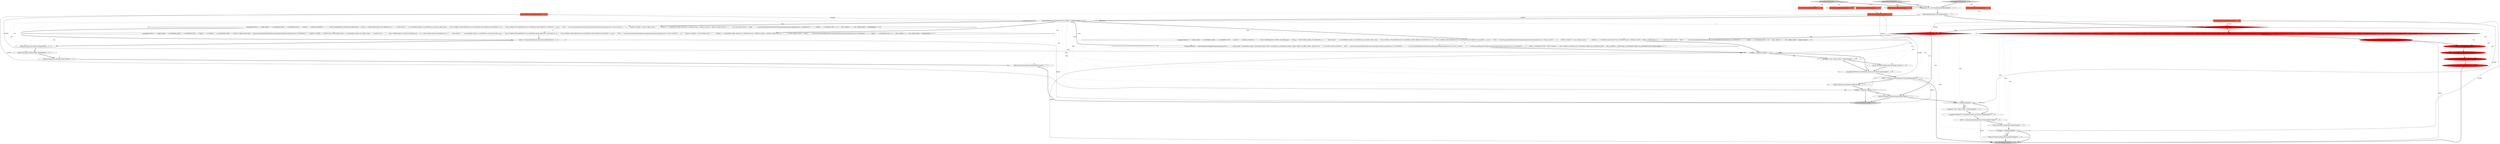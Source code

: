 digraph {
16 [style = filled, label = "dbStat = session.prepareStatement(sql.toString())@@@7@@@['1', '0', '1']", fillcolor = white, shape = ellipse image = "AAA0AAABBB1BBB"];
20 [style = filled, label = "prepareObjectsStatement['1', '0', '0']", fillcolor = lightgray, shape = diamond image = "AAA0AAABBB1BBB"];
5 [style = filled, label = "OracleTableBase forTable@@@2@@@['1', '0', '0']", fillcolor = tomato, shape = box image = "AAA0AAABBB1BBB"];
29 [style = filled, label = "JDBCSession session@@@2@@@['0', '1', '0']", fillcolor = tomato, shape = box image = "AAA0AAABBB2BBB"];
24 [style = filled, label = "dbStat = session.prepareStatement(sql.toString())@@@27@@@['0', '1', '0']", fillcolor = white, shape = ellipse image = "AAA0AAABBB2BBB"];
30 [style = filled, label = "dbStat.setString(2,forTable.getName())@@@30@@@['0', '1', '0']", fillcolor = white, shape = ellipse image = "AAA0AAABBB2BBB"];
31 [style = filled, label = "dbStat.setString(1,this.getName())@@@28@@@['0', '1', '0']", fillcolor = white, shape = ellipse image = "AAA0AAABBB2BBB"];
12 [style = filled, label = "dbStat.setString(4,forTable.getName())@@@11@@@['1', '0', '1']", fillcolor = white, shape = ellipse image = "AAA0AAABBB1BBB"];
13 [style = filled, label = "sql.append(\" AND c.TABLE_NAME=?\")@@@16@@@['1', '1', '1']", fillcolor = white, shape = ellipse image = "AAA0AAABBB1BBB"];
27 [style = filled, label = "dbStat.setString(1,this.getName())@@@8@@@['0', '1', '0']", fillcolor = red, shape = ellipse image = "AAA1AAABBB2BBB"];
37 [style = filled, label = "sql.append(\"SELECT\" + \" c.TABLE_NAME,\" + \" c.CONSTRAINT_NAME,\" + \" c.CONSTRAINT_TYPE,\" + \" c.STATUS,\" + \" c.SEARCH_CONDITION,\" + \" (\" + \" SELECT LISTAGG(COLUMN_NAME || ':' || POSITION,',') WITHIN GROUP (ORDER BY \"POSITION\") \" + \" FROM ALL_CONS_COLUMNS col\" + \" WHERE col.OWNER =? AND col.TABLE_NAME = ? AND col.CONSTRAINT_NAME = c.CONSTRAINT_NAME GROUP BY CONSTRAINT_NAME \" + \" ) COLUMN_NAMES_NUMS\" + \"FROM\" + \" \" + OracleUtils.getAdminAllViewPrefix(session.getProgressMonitor(),getDataSource(),\"CONSTRAINTS\") + \" c\" + \"WHERE\" + \" c.CONSTRAINT_TYPE <> 'R'\" + \" AND c.OWNER = ?\" + \" AND c.TABLE_NAME = ?\")@@@6@@@['0', '1', '0']", fillcolor = red, shape = ellipse image = "AAA1AAABBB2BBB"];
42 [style = filled, label = "prepareObjectsStatement['0', '0', '1']", fillcolor = lightgray, shape = diamond image = "AAA0AAABBB3BBB"];
19 [style = filled, label = "forTable != null@@@15@@@['1', '1', '1']", fillcolor = white, shape = diamond image = "AAA0AAABBB1BBB"];
44 [style = filled, label = "OracleSchema owner@@@2@@@['0', '0', '1']", fillcolor = tomato, shape = box image = "AAA0AAABBB3BBB"];
17 [style = filled, label = "OracleSchema owner@@@2@@@['1', '1', '0']", fillcolor = tomato, shape = box image = "AAA0AAABBB1BBB"];
26 [style = filled, label = "dbStat.setString(2,forTable.getName())@@@17@@@['0', '1', '0']", fillcolor = white, shape = ellipse image = "AAA0AAABBB2BBB"];
34 [style = filled, label = "prepareObjectsStatement['0', '1', '0']", fillcolor = lightgray, shape = diamond image = "AAA0AAABBB2BBB"];
36 [style = filled, label = "sql.append(\"ORDER BY c.CONSTRAINT_NAME,col.POSITION\")@@@26@@@['0', '1', '0']", fillcolor = white, shape = ellipse image = "AAA0AAABBB2BBB"];
46 [style = filled, label = "sql.append(\"SELECT \" + \" c.TABLE_NAME,\" + \" c.CONSTRAINT_NAME,\" + \" c.CONSTRAINT_TYPE,\" + \" c.STATUS,\" + \" c.R_OWNER,\" + \" c.R_CONSTRAINT_NAME,\" + \" (SELECT rc.TABLE_NAME FROM \" + OracleUtils.getAdminAllViewPrefix(session.getProgressMonitor(),getDataSource(),\"CONSTRAINTS\") + \" rc WHERE rc.OWNER = c.r_OWNER AND rc.CONSTRAINT_NAME = c.R_CONSTRAINT_NAME) AS R_TABLE_NAME,\" + \" c.DELETE_RULE,\" + \" (\" + \" SELECT LTRIM(MAX(SYS_CONNECT_BY_PATH(cname || ':' || p,',')) KEEP (DENSE_RANK LAST ORDER BY curr),',') \" + \" FROM (SELECT \" + \" col.CONSTRAINT_NAME cn,col.POSITION p,col.COLUMN_NAME cname,\" + \" ROW_NUMBER() OVER (PARTITION BY col.CONSTRAINT_NAME ORDER BY col.POSITION) AS curr,\" + \" ROW_NUMBER() OVER (PARTITION BY col.CONSTRAINT_NAME ORDER BY col.POSITION) -1 AS prev\" + \" FROM \" + OracleUtils.getAdminAllViewPrefix(session.getProgressMonitor(),getDataSource(),\"CONS_COLUMNS\") + \" col \" + \" WHERE col.OWNER =? AND col.TABLE_NAME = ? \" + \" ) WHERE cn = c.CONSTRAINT_NAME GROUP BY cn CONNECT BY prev = PRIOR curr AND cn = PRIOR cn START WITH curr = 1 \" + \" ) COLUMN_NAMES_NUMS\" + \"FROM\" + \" \" + OracleUtils.getAdminAllViewPrefix(session.getProgressMonitor(),getDataSource(),\"CONSTRAINTS\") + \" c\" + \"WHERE\" + \" c.CONSTRAINT_TYPE = 'R'\" + \" AND c.OWNER = ?\" + \" AND c.TABLE_NAME = ?\")@@@6@@@['0', '0', '1']", fillcolor = white, shape = ellipse image = "AAA0AAABBB3BBB"];
41 [style = filled, label = "owner.getDataSource().isAtLeastV10() && forTable != null@@@13@@@['0', '1', '0']", fillcolor = red, shape = diamond image = "AAA1AAABBB2BBB"];
39 [style = filled, label = "owner.getDataSource().isAtLeastV11() && forTable != null@@@5@@@['0', '1', '0']", fillcolor = red, shape = diamond image = "AAA1AAABBB2BBB"];
47 [style = filled, label = "sql.append(\"SELECT \" + OracleUtils.getSysCatalogHint(owner.getDataSource()) + \" \" + \"c.TABLE_NAME, c.CONSTRAINT_NAME,c.CONSTRAINT_TYPE,c.STATUS,c.R_OWNER,c.R_CONSTRAINT_NAME,rc.TABLE_NAME as R_TABLE_NAME,c.DELETE_RULE, \" + \"col.COLUMN_NAME,col.POSITION\" + \"FROM \" + OracleUtils.getAdminAllViewPrefix(session.getProgressMonitor(),getDataSource(),\"CONSTRAINTS\") + \" c, \" + OracleUtils.getAdminAllViewPrefix(session.getProgressMonitor(),getDataSource(),\"CONS_COLUMNS\") + \" col, \" + OracleUtils.getAdminAllViewPrefix(session.getProgressMonitor(),getDataSource(),\"CONSTRAINTS\") + \" rc\" + \"WHERE c.CONSTRAINT_TYPE='R' AND c.OWNER=?\" + \"AND c.OWNER=col.OWNER AND c.CONSTRAINT_NAME=col.CONSTRAINT_NAME\" + \"AND rc.OWNER=c.r_OWNER AND rc.CONSTRAINT_NAME=c.R_CONSTRAINT_NAME\")@@@14@@@['0', '0', '1']", fillcolor = white, shape = ellipse image = "AAA0AAABBB3BBB"];
14 [style = filled, label = "return dbStat@@@25@@@['1', '0', '1']", fillcolor = lightgray, shape = ellipse image = "AAA0AAABBB1BBB"];
4 [style = filled, label = "dbStat.setString(2,forTable.getName())@@@22@@@['1', '1', '1']", fillcolor = white, shape = ellipse image = "AAA0AAABBB1BBB"];
11 [style = filled, label = "JDBCPreparedStatement dbStat@@@4@@@['1', '1', '1']", fillcolor = white, shape = ellipse image = "AAA0AAABBB1BBB"];
0 [style = filled, label = "sql.append(\"SELECT\" + \" c.TABLE_NAME,\" + \" c.CONSTRAINT_NAME,\" + \" c.CONSTRAINT_TYPE,\" + \" c.STATUS,\" + \" c.SEARCH_CONDITION,\" + \" (\" + \" SELECT LTRIM(MAX(SYS_CONNECT_BY_PATH(cname || ':' || NVL(p,1),',')) KEEP (DENSE_RANK LAST ORDER BY curr),',') \" + \" FROM (SELECT \" + \" col.CONSTRAINT_NAME cn,col.POSITION p,col.COLUMN_NAME cname,\" + \" ROW_NUMBER() OVER (PARTITION BY col.CONSTRAINT_NAME ORDER BY col.POSITION) AS curr,\" + \" ROW_NUMBER() OVER (PARTITION BY col.CONSTRAINT_NAME ORDER BY col.POSITION) -1 AS prev\" + \" FROM \" + OracleUtils.getAdminAllViewPrefix(session.getProgressMonitor(),getDataSource(),\"CONS_COLUMNS\") + \" col \" + \" WHERE col.OWNER =? AND col.TABLE_NAME = ? \" + \" ) WHERE cn = c.CONSTRAINT_NAME GROUP BY cn CONNECT BY prev = PRIOR curr AND cn = PRIOR cn START WITH curr = 1 \" + \" ) COLUMN_NAMES_NUMS\" + \"FROM\" + \" \" + OracleUtils.getAdminAllViewPrefix(session.getProgressMonitor(),getDataSource(),\"CONSTRAINTS\") + \" c\" + \"WHERE\" + \" c.CONSTRAINT_TYPE <> 'R'\" + \" AND c.OWNER = ?\" + \" AND c.TABLE_NAME = ?\")@@@6@@@['1', '0', '0']", fillcolor = white, shape = ellipse image = "AAA0AAABBB1BBB"];
18 [style = filled, label = "owner.getDataSource().isAtLeastV10() && forTable != null@@@5@@@['1', '0', '1']", fillcolor = white, shape = diamond image = "AAA0AAABBB1BBB"];
45 [style = filled, label = "OracleTable forTable@@@2@@@['0', '0', '1']", fillcolor = tomato, shape = box image = "AAA0AAABBB3BBB"];
22 [style = filled, label = "forTable != null@@@23@@@['0', '1', '0']", fillcolor = white, shape = diamond image = "AAA0AAABBB2BBB"];
3 [style = filled, label = "dbStat.setString(1,this.getName())@@@8@@@['1', '0', '1']", fillcolor = white, shape = ellipse image = "AAA0AAABBB1BBB"];
38 [style = filled, label = "dbStat = session.prepareStatement(sql.toString())@@@7@@@['0', '1', '0']", fillcolor = red, shape = ellipse image = "AAA1AAABBB2BBB"];
35 [style = filled, label = "return dbStat@@@33@@@['0', '1', '0']", fillcolor = lightgray, shape = ellipse image = "AAA0AAABBB2BBB"];
7 [style = filled, label = "forTable != null@@@21@@@['1', '0', '1']", fillcolor = white, shape = diamond image = "AAA0AAABBB1BBB"];
43 [style = filled, label = "JDBCSession session@@@2@@@['0', '0', '1']", fillcolor = tomato, shape = box image = "AAA0AAABBB3BBB"];
32 [style = filled, label = "forTable != null@@@29@@@['0', '1', '0']", fillcolor = white, shape = diamond image = "AAA0AAABBB2BBB"];
25 [style = filled, label = "sql.append(\" AND c.TABLE_NAME=?\")@@@24@@@['0', '1', '0']", fillcolor = white, shape = ellipse image = "AAA0AAABBB2BBB"];
10 [style = filled, label = "JDBCSession session@@@2@@@['1', '0', '0']", fillcolor = tomato, shape = box image = "AAA0AAABBB1BBB"];
28 [style = filled, label = "dbStat.setString(3,this.getName())@@@10@@@['0', '1', '0']", fillcolor = red, shape = ellipse image = "AAA1AAABBB2BBB"];
40 [style = filled, label = "dbStat.setString(2,forTable.getName())@@@9@@@['0', '1', '0']", fillcolor = red, shape = ellipse image = "AAA1AAABBB2BBB"];
6 [style = filled, label = "dbStat.setString(3,this.getName())@@@10@@@['1', '0', '1']", fillcolor = white, shape = ellipse image = "AAA0AAABBB1BBB"];
15 [style = filled, label = "dbStat = session.prepareStatement(sql.toString())@@@19@@@['1', '1', '1']", fillcolor = white, shape = ellipse image = "AAA0AAABBB1BBB"];
23 [style = filled, label = "OracleTableBase forTable@@@2@@@['0', '1', '0']", fillcolor = tomato, shape = box image = "AAA0AAABBB2BBB"];
2 [style = filled, label = "dbStat.setString(2,forTable.getName())@@@9@@@['1', '0', '1']", fillcolor = white, shape = ellipse image = "AAA0AAABBB1BBB"];
9 [style = filled, label = "sql.append(\"ORDER BY c.CONSTRAINT_NAME,col.POSITION\")@@@18@@@['1', '1', '1']", fillcolor = white, shape = ellipse image = "AAA0AAABBB1BBB"];
21 [style = filled, label = "sql.append(\"SELECT\" + \" c.TABLE_NAME,\" + \" c.CONSTRAINT_NAME,\" + \" c.CONSTRAINT_TYPE,\" + \" c.STATUS,\" + \" c.SEARCH_CONDITION,\" + \" (\" + \" SELECT LTRIM(MAX(SYS_CONNECT_BY_PATH(cname || ':' || NVL(p,1),',')) KEEP (DENSE_RANK LAST ORDER BY curr),',') \" + \" FROM (SELECT \" + \" col.CONSTRAINT_NAME cn,col.POSITION p,col.COLUMN_NAME cname,\" + \" ROW_NUMBER() OVER (PARTITION BY col.CONSTRAINT_NAME ORDER BY col.POSITION) AS curr,\" + \" ROW_NUMBER() OVER (PARTITION BY col.CONSTRAINT_NAME ORDER BY col.POSITION) -1 AS prev\" + \" FROM \" + OracleUtils.getAdminAllViewPrefix(session.getProgressMonitor(),getDataSource(),\"CONS_COLUMNS\") + \" col \" + \" WHERE col.OWNER =? AND col.TABLE_NAME = ? \" + \" ) WHERE cn = c.CONSTRAINT_NAME GROUP BY cn CONNECT BY prev = PRIOR curr AND cn = PRIOR cn START WITH curr = 1 \" + \" ) COLUMN_NAMES_NUMS\" + \"FROM\" + \" \" + OracleUtils.getAdminAllViewPrefix(session.getProgressMonitor(),getDataSource(),\"CONSTRAINTS\") + \" c\" + \"WHERE\" + \" c.CONSTRAINT_TYPE <> 'R'\" + \" AND c.OWNER = ?\" + \" AND c.TABLE_NAME = ?\")@@@14@@@['1', '1', '0']", fillcolor = white, shape = ellipse image = "AAA0AAABBB1BBB"];
33 [style = filled, label = "dbStat.setString(4,forTable.getName())@@@11@@@['0', '1', '0']", fillcolor = red, shape = ellipse image = "AAA1AAABBB2BBB"];
1 [style = filled, label = "dbStat.setString(1,this.getName())@@@20@@@['1', '0', '1']", fillcolor = white, shape = ellipse image = "AAA0AAABBB1BBB"];
8 [style = filled, label = "StringBuilder sql = new StringBuilder(500)@@@3@@@['1', '1', '1']", fillcolor = white, shape = ellipse image = "AAA0AAABBB1BBB"];
32->35 [style = bold, label=""];
41->15 [style = dotted, label="true"];
5->7 [style = solid, label="forTable"];
41->24 [style = dotted, label="false"];
5->19 [style = solid, label="forTable"];
2->6 [style = bold, label=""];
34->29 [style = dotted, label="true"];
26->9 [style = bold, label=""];
38->35 [style = solid, label="dbStat"];
18->21 [style = dotted, label="false"];
23->41 [style = solid, label="forTable"];
45->7 [style = solid, label="forTable"];
16->14 [style = solid, label="dbStat"];
7->14 [style = bold, label=""];
34->23 [style = dotted, label="true"];
18->39 [style = dashed, label="0"];
36->24 [style = bold, label=""];
19->9 [style = bold, label=""];
37->38 [style = bold, label=""];
41->22 [style = dotted, label="false"];
18->3 [style = dotted, label="true"];
32->30 [style = dotted, label="true"];
18->46 [style = bold, label=""];
8->11 [style = bold, label=""];
18->9 [style = dotted, label="false"];
24->35 [style = solid, label="dbStat"];
18->0 [style = bold, label=""];
41->21 [style = dotted, label="true"];
16->3 [style = bold, label=""];
22->25 [style = bold, label=""];
23->22 [style = solid, label="forTable"];
21->19 [style = bold, label=""];
18->16 [style = dotted, label="true"];
25->36 [style = bold, label=""];
41->21 [style = bold, label=""];
41->4 [style = bold, label=""];
34->8 [style = bold, label=""];
41->4 [style = dotted, label="false"];
17->45 [style = dashed, label="0"];
11->18 [style = bold, label=""];
15->35 [style = bold, label=""];
18->6 [style = dotted, label="true"];
20->5 [style = dotted, label="true"];
20->8 [style = bold, label=""];
39->27 [style = dotted, label="true"];
5->18 [style = solid, label="forTable"];
3->2 [style = bold, label=""];
19->13 [style = bold, label=""];
42->43 [style = dotted, label="true"];
20->10 [style = dotted, label="true"];
12->14 [style = bold, label=""];
18->19 [style = dotted, label="false"];
18->0 [style = dotted, label="true"];
39->40 [style = dotted, label="true"];
39->41 [style = bold, label=""];
42->45 [style = dotted, label="true"];
4->22 [style = bold, label=""];
18->7 [style = dotted, label="false"];
39->37 [style = bold, label=""];
0->16 [style = bold, label=""];
4->14 [style = bold, label=""];
41->9 [style = dotted, label="true"];
46->16 [style = bold, label=""];
42->44 [style = dotted, label="true"];
18->47 [style = bold, label=""];
20->17 [style = dotted, label="true"];
31->32 [style = bold, label=""];
42->8 [style = bold, label=""];
22->25 [style = dotted, label="true"];
38->27 [style = bold, label=""];
7->4 [style = bold, label=""];
32->30 [style = bold, label=""];
1->7 [style = bold, label=""];
39->37 [style = dotted, label="true"];
39->41 [style = dotted, label="false"];
30->35 [style = bold, label=""];
21->47 [style = dashed, label="0"];
18->46 [style = dotted, label="true"];
24->31 [style = bold, label=""];
13->26 [style = bold, label=""];
13->9 [style = bold, label=""];
45->19 [style = solid, label="forTable"];
18->21 [style = bold, label=""];
0->46 [style = dashed, label="0"];
41->19 [style = dotted, label="true"];
18->47 [style = dotted, label="false"];
18->2 [style = dotted, label="true"];
15->1 [style = bold, label=""];
6->12 [style = bold, label=""];
41->31 [style = dotted, label="false"];
33->35 [style = bold, label=""];
15->14 [style = solid, label="dbStat"];
39->38 [style = dotted, label="true"];
19->13 [style = dotted, label="true"];
40->28 [style = bold, label=""];
18->15 [style = dotted, label="false"];
41->32 [style = dotted, label="false"];
41->26 [style = dotted, label="true"];
23->32 [style = solid, label="forTable"];
41->13 [style = dotted, label="true"];
45->18 [style = solid, label="forTable"];
18->12 [style = dotted, label="true"];
28->33 [style = bold, label=""];
34->17 [style = dotted, label="true"];
41->36 [style = dotted, label="false"];
9->15 [style = bold, label=""];
22->36 [style = bold, label=""];
23->39 [style = solid, label="forTable"];
7->4 [style = dotted, label="true"];
47->19 [style = bold, label=""];
19->35 [style = solid, label="dbStat"];
11->39 [style = bold, label=""];
39->28 [style = dotted, label="true"];
27->40 [style = bold, label=""];
18->1 [style = dotted, label="false"];
39->33 [style = dotted, label="true"];
}
